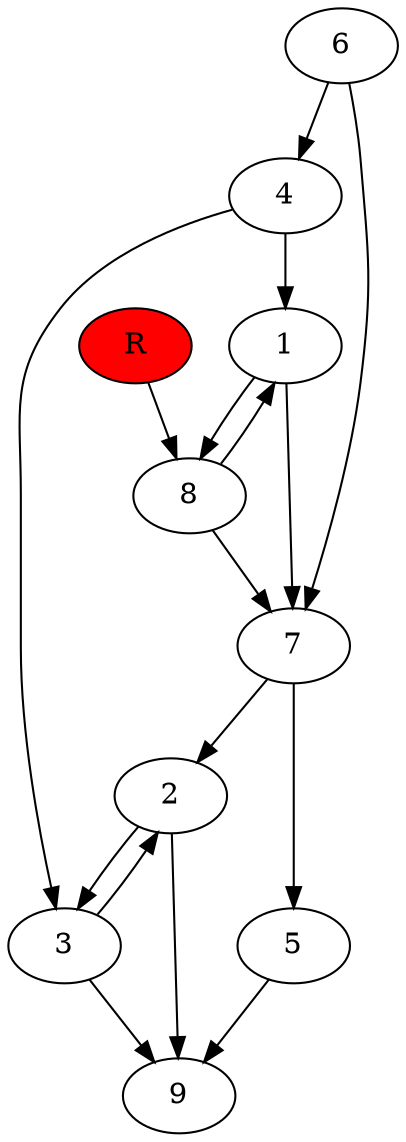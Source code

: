 digraph prb33543 {
	1
	2
	3
	4
	5
	6
	7
	8
	R [fillcolor="#ff0000" style=filled]
	1 -> 7
	1 -> 8
	2 -> 3
	2 -> 9
	3 -> 2
	3 -> 9
	4 -> 1
	4 -> 3
	5 -> 9
	6 -> 4
	6 -> 7
	7 -> 2
	7 -> 5
	8 -> 1
	8 -> 7
	R -> 8
}

